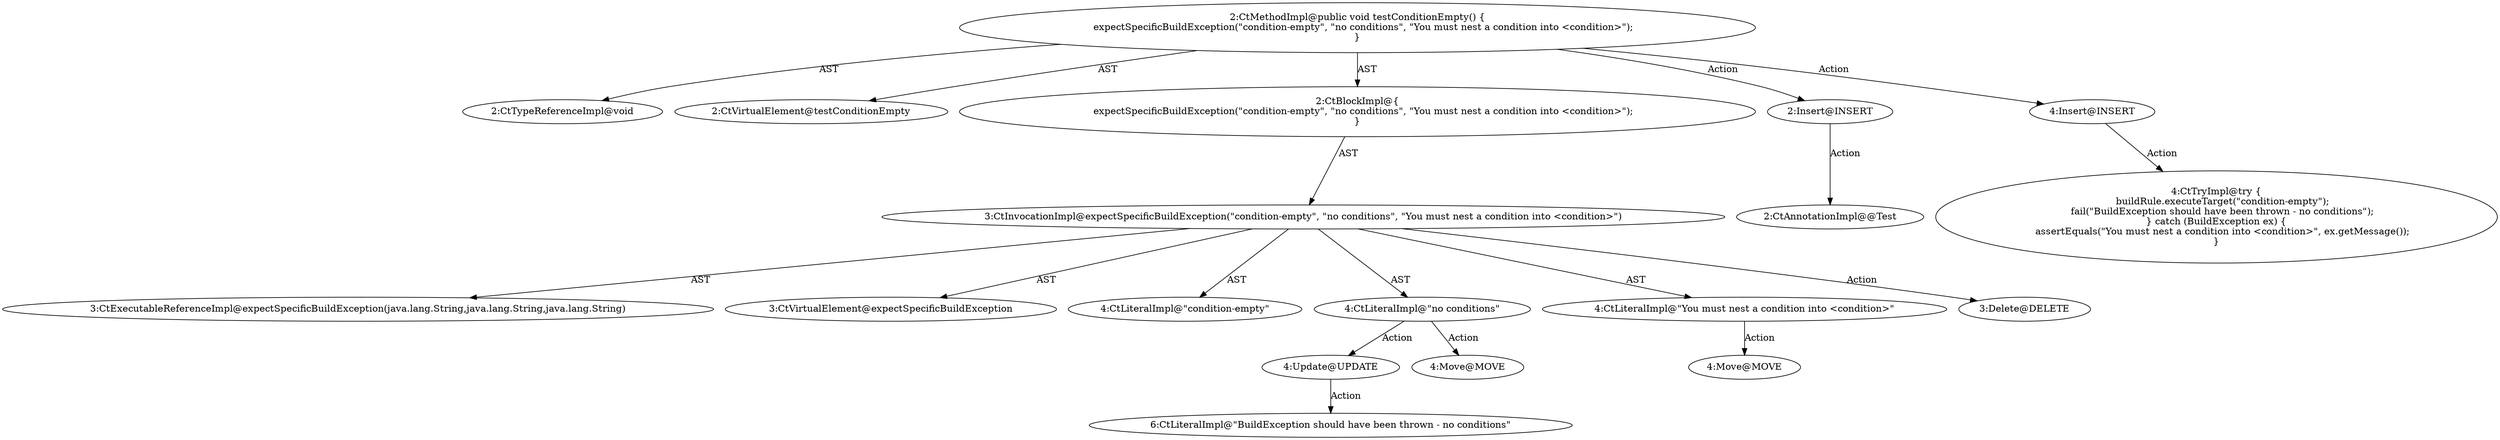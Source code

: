 digraph "testConditionEmpty#?" {
0 [label="2:CtTypeReferenceImpl@void" shape=ellipse]
1 [label="2:CtVirtualElement@testConditionEmpty" shape=ellipse]
2 [label="3:CtExecutableReferenceImpl@expectSpecificBuildException(java.lang.String,java.lang.String,java.lang.String)" shape=ellipse]
3 [label="3:CtVirtualElement@expectSpecificBuildException" shape=ellipse]
4 [label="4:CtLiteralImpl@\"condition-empty\"" shape=ellipse]
5 [label="4:CtLiteralImpl@\"no conditions\"" shape=ellipse]
6 [label="4:CtLiteralImpl@\"You must nest a condition into <condition>\"" shape=ellipse]
7 [label="3:CtInvocationImpl@expectSpecificBuildException(\"condition-empty\", \"no conditions\", \"You must nest a condition into <condition>\")" shape=ellipse]
8 [label="2:CtBlockImpl@\{
    expectSpecificBuildException(\"condition-empty\", \"no conditions\", \"You must nest a condition into <condition>\");
\}" shape=ellipse]
9 [label="2:CtMethodImpl@public void testConditionEmpty() \{
    expectSpecificBuildException(\"condition-empty\", \"no conditions\", \"You must nest a condition into <condition>\");
\}" shape=ellipse]
10 [label="4:Update@UPDATE" shape=ellipse]
11 [label="6:CtLiteralImpl@\"BuildException should have been thrown - no conditions\"" shape=ellipse]
12 [label="3:Delete@DELETE" shape=ellipse]
13 [label="2:Insert@INSERT" shape=ellipse]
14 [label="2:CtAnnotationImpl@@Test" shape=ellipse]
15 [label="4:Insert@INSERT" shape=ellipse]
16 [label="4:CtTryImpl@try \{
    buildRule.executeTarget(\"condition-empty\");
    fail(\"BuildException should have been thrown - no conditions\");
\} catch (BuildException ex) \{
    assertEquals(\"You must nest a condition into <condition>\", ex.getMessage());
\}" shape=ellipse]
17 [label="4:Move@MOVE" shape=ellipse]
18 [label="4:Move@MOVE" shape=ellipse]
5 -> 10 [label="Action"];
5 -> 17 [label="Action"];
6 -> 18 [label="Action"];
7 -> 3 [label="AST"];
7 -> 2 [label="AST"];
7 -> 4 [label="AST"];
7 -> 5 [label="AST"];
7 -> 6 [label="AST"];
7 -> 12 [label="Action"];
8 -> 7 [label="AST"];
9 -> 1 [label="AST"];
9 -> 0 [label="AST"];
9 -> 8 [label="AST"];
9 -> 13 [label="Action"];
9 -> 15 [label="Action"];
10 -> 11 [label="Action"];
13 -> 14 [label="Action"];
15 -> 16 [label="Action"];
}